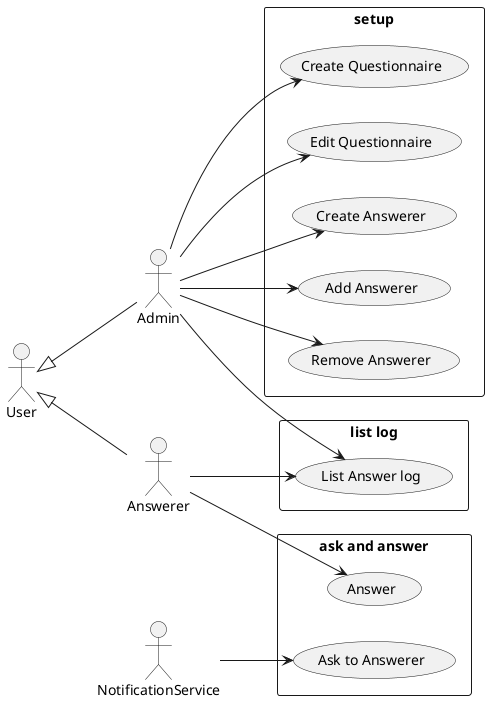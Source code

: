 @startuml

left to right direction

User <|-- Admin
User <|-- Answerer

rectangle setup {
    Admin --> (Create Questionnaire)
    Admin --> (Edit Questionnaire)

    Admin --> (Create Answerer)
    Admin --> (Add Answerer)
    Admin --> (Remove Answerer)
}

:NotificationService:

rectangle "ask and answer" {
    NotificationService --> (Ask to Answerer)
    Answerer --> (Answer)
}

rectangle "list log" {
    Admin --> (List Answer log)
    Answerer --> (List Answer log)
}

@enduml

